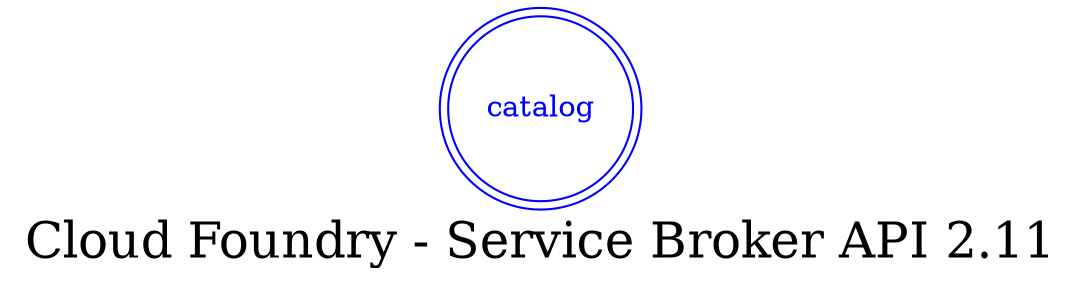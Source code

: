 digraph LexiconGraph {
graph[label="Cloud Foundry - Service Broker API 2.11", fontsize=24]
splines=true
"catalog" [color=blue, fontcolor=blue, shape=doublecircle]
}
